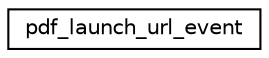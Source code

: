 digraph "Graphical Class Hierarchy"
{
 // LATEX_PDF_SIZE
  edge [fontname="Helvetica",fontsize="10",labelfontname="Helvetica",labelfontsize="10"];
  node [fontname="Helvetica",fontsize="10",shape=record];
  rankdir="LR";
  Node0 [label="pdf_launch_url_event",height=0.2,width=0.4,color="black", fillcolor="white", style="filled",URL="$structpdf__launch__url__event.html",tooltip=" "];
}
